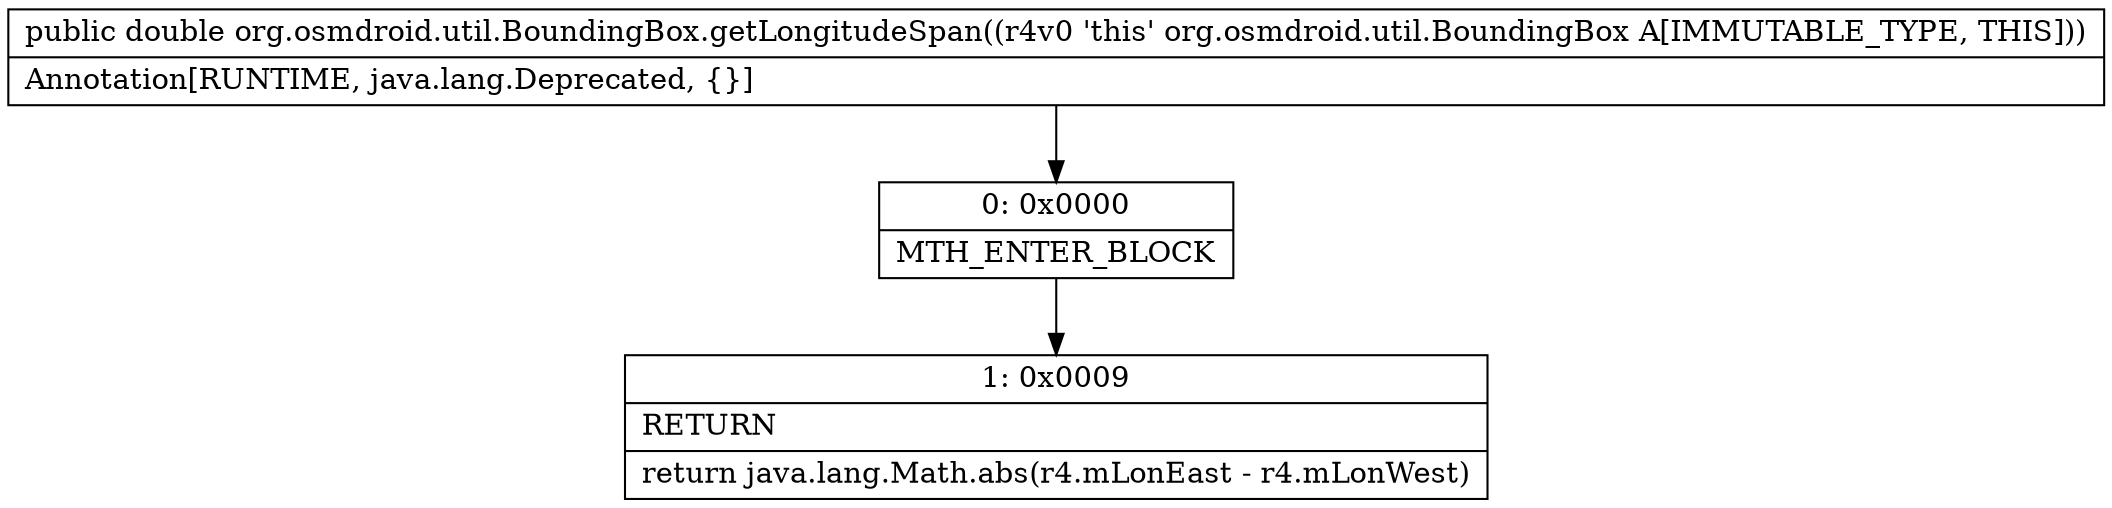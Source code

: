 digraph "CFG fororg.osmdroid.util.BoundingBox.getLongitudeSpan()D" {
Node_0 [shape=record,label="{0\:\ 0x0000|MTH_ENTER_BLOCK\l}"];
Node_1 [shape=record,label="{1\:\ 0x0009|RETURN\l|return java.lang.Math.abs(r4.mLonEast \- r4.mLonWest)\l}"];
MethodNode[shape=record,label="{public double org.osmdroid.util.BoundingBox.getLongitudeSpan((r4v0 'this' org.osmdroid.util.BoundingBox A[IMMUTABLE_TYPE, THIS]))  | Annotation[RUNTIME, java.lang.Deprecated, \{\}]\l}"];
MethodNode -> Node_0;
Node_0 -> Node_1;
}

